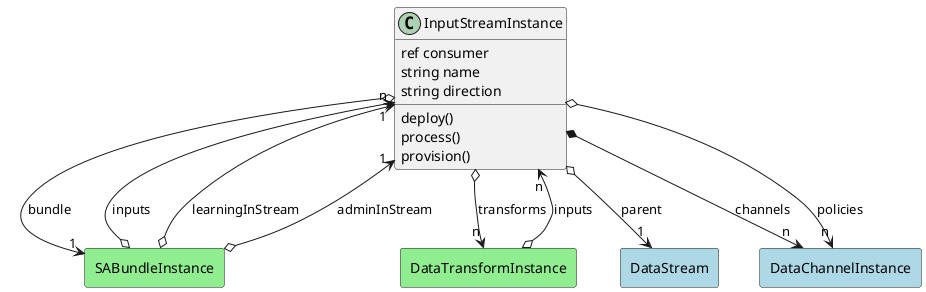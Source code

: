 @startuml

class "InputStreamInstance" as Model {
 ref consumer
 string name
 string direction

 deploy()
 process()
 provision()

}

rectangle "DataStream" as DataStream #lightblue {
}

Model o--> "1" DataStream : parent


rectangle "SABundleInstance" as SABundleInstance #lightblue {
}

Model o--> "1" SABundleInstance : bundle


rectangle "DataChannelInstance" as DataChannelInstance #lightblue {
}

Model *--> "n" DataChannelInstance : channels


rectangle "DataChannelInstance" as DataChannelInstance #lightblue {
}

Model o--> "n" DataChannelInstance : policies


rectangle "DataTransformInstance" as DataTransformInstance #lightblue {
}

Model o--> "n" DataTransformInstance : transforms




    rectangle "DataTransformInstance" as DataTransformInstance #lightgreen {
    }

        DataTransformInstance   o--> "n" Model : "inputs"

    rectangle "SABundleInstance" as SABundleInstance #lightgreen {
    }

        SABundleInstance   o--> "n" Model : "inputs"

    rectangle "SABundleInstance" as SABundleInstance #lightgreen {
    }

        SABundleInstance   o--> "1" Model : "learningInStream"

    rectangle "SABundleInstance" as SABundleInstance #lightgreen {
    }

        SABundleInstance   o--> "1" Model : "adminInStream"


@enduml
